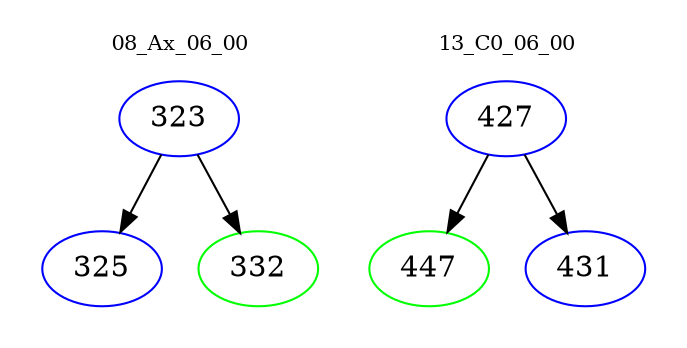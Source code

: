 digraph{
subgraph cluster_0 {
color = white
label = "08_Ax_06_00";
fontsize=10;
T0_323 [label="323", color="blue"]
T0_323 -> T0_325 [color="black"]
T0_325 [label="325", color="blue"]
T0_323 -> T0_332 [color="black"]
T0_332 [label="332", color="green"]
}
subgraph cluster_1 {
color = white
label = "13_C0_06_00";
fontsize=10;
T1_427 [label="427", color="blue"]
T1_427 -> T1_447 [color="black"]
T1_447 [label="447", color="green"]
T1_427 -> T1_431 [color="black"]
T1_431 [label="431", color="blue"]
}
}
